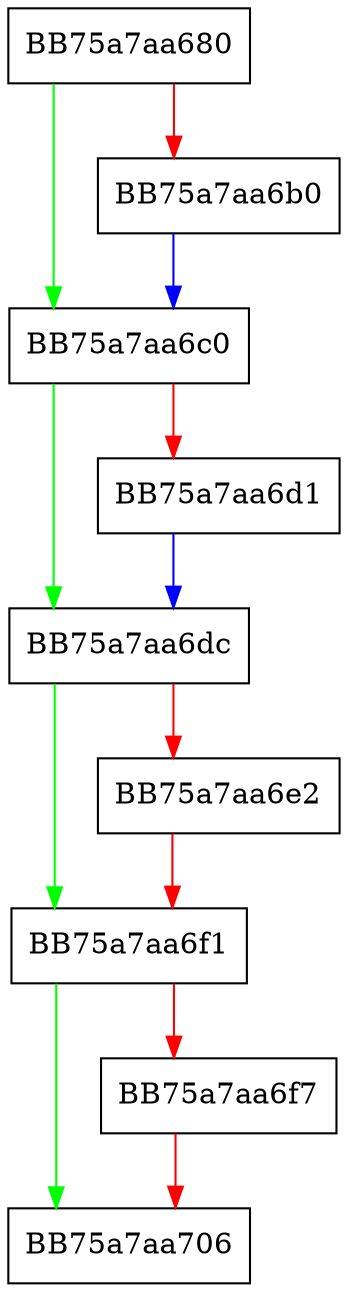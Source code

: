 digraph ftell {
  node [shape="box"];
  graph [splines=ortho];
  BB75a7aa680 -> BB75a7aa6c0 [color="green"];
  BB75a7aa680 -> BB75a7aa6b0 [color="red"];
  BB75a7aa6b0 -> BB75a7aa6c0 [color="blue"];
  BB75a7aa6c0 -> BB75a7aa6dc [color="green"];
  BB75a7aa6c0 -> BB75a7aa6d1 [color="red"];
  BB75a7aa6d1 -> BB75a7aa6dc [color="blue"];
  BB75a7aa6dc -> BB75a7aa6f1 [color="green"];
  BB75a7aa6dc -> BB75a7aa6e2 [color="red"];
  BB75a7aa6e2 -> BB75a7aa6f1 [color="red"];
  BB75a7aa6f1 -> BB75a7aa706 [color="green"];
  BB75a7aa6f1 -> BB75a7aa6f7 [color="red"];
  BB75a7aa6f7 -> BB75a7aa706 [color="red"];
}